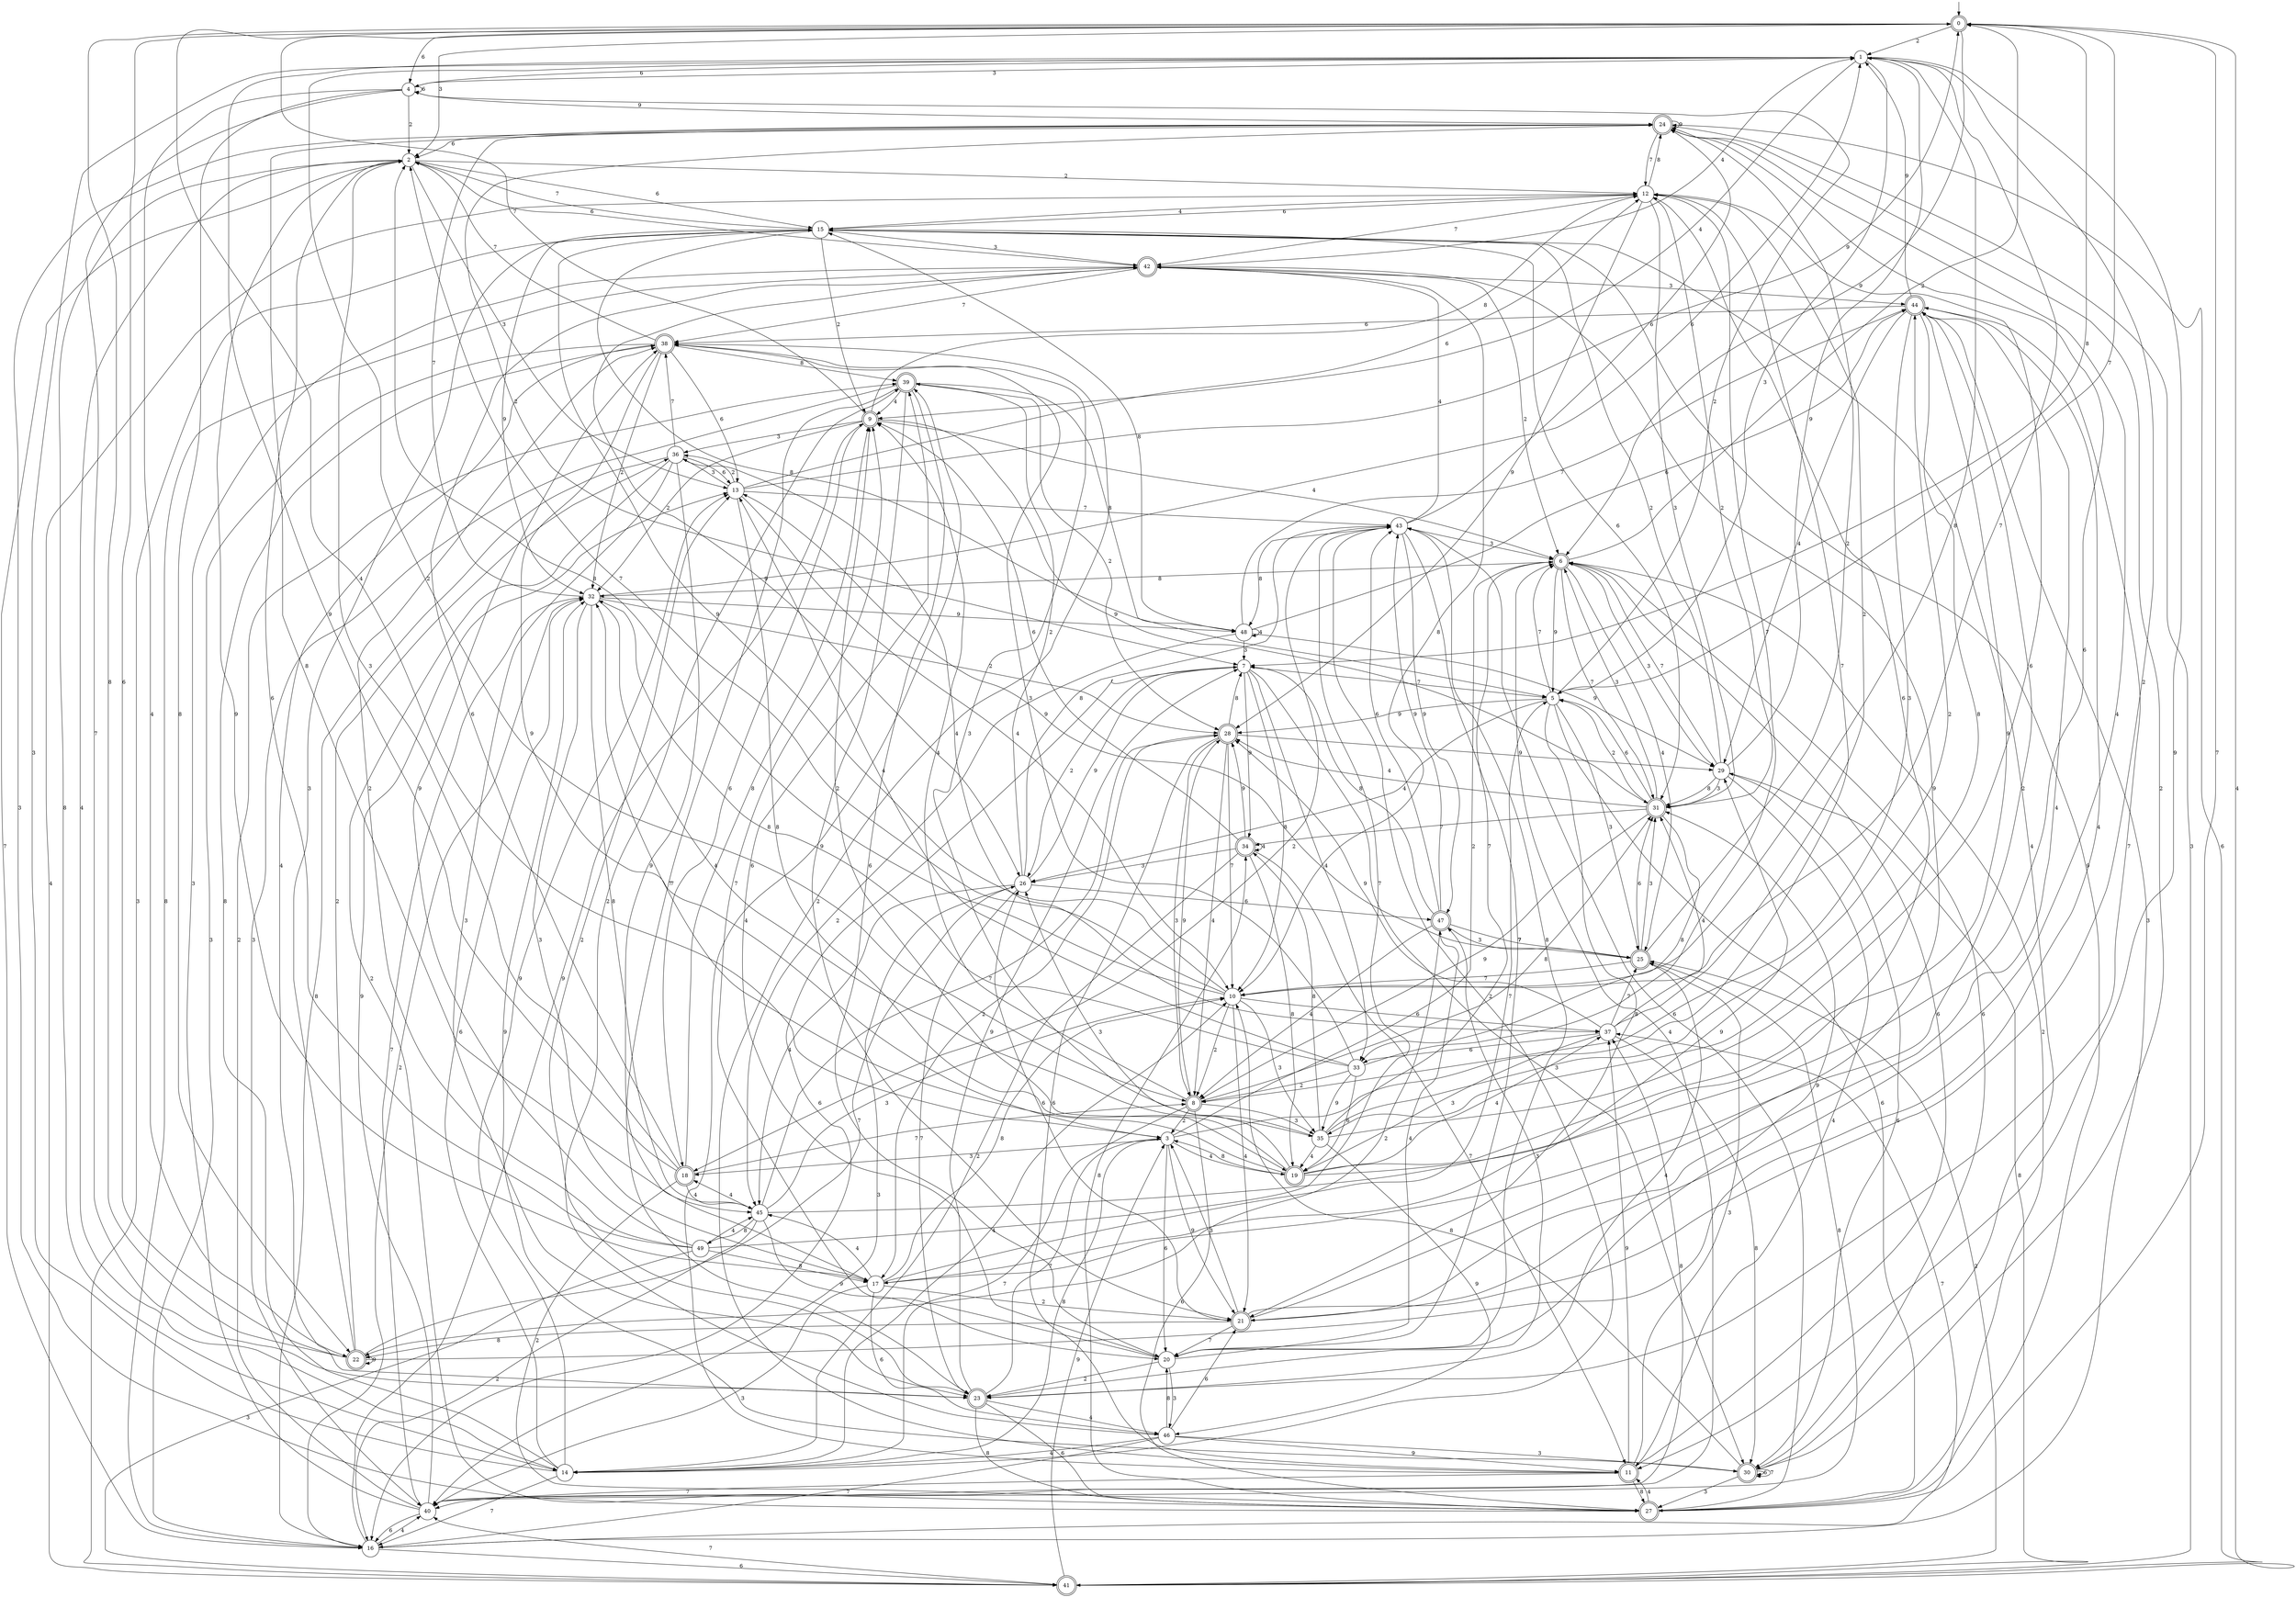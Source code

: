 digraph g {

	s0 [shape="doublecircle" label="0"];
	s1 [shape="circle" label="1"];
	s2 [shape="circle" label="2"];
	s3 [shape="circle" label="3"];
	s4 [shape="circle" label="4"];
	s5 [shape="circle" label="5"];
	s6 [shape="doublecircle" label="6"];
	s7 [shape="circle" label="7"];
	s8 [shape="doublecircle" label="8"];
	s9 [shape="doublecircle" label="9"];
	s10 [shape="circle" label="10"];
	s11 [shape="doublecircle" label="11"];
	s12 [shape="circle" label="12"];
	s13 [shape="circle" label="13"];
	s14 [shape="circle" label="14"];
	s15 [shape="circle" label="15"];
	s16 [shape="circle" label="16"];
	s17 [shape="circle" label="17"];
	s18 [shape="doublecircle" label="18"];
	s19 [shape="doublecircle" label="19"];
	s20 [shape="circle" label="20"];
	s21 [shape="doublecircle" label="21"];
	s22 [shape="doublecircle" label="22"];
	s23 [shape="doublecircle" label="23"];
	s24 [shape="doublecircle" label="24"];
	s25 [shape="doublecircle" label="25"];
	s26 [shape="circle" label="26"];
	s27 [shape="doublecircle" label="27"];
	s28 [shape="doublecircle" label="28"];
	s29 [shape="circle" label="29"];
	s30 [shape="doublecircle" label="30"];
	s31 [shape="doublecircle" label="31"];
	s32 [shape="circle" label="32"];
	s33 [shape="circle" label="33"];
	s34 [shape="doublecircle" label="34"];
	s35 [shape="circle" label="35"];
	s36 [shape="circle" label="36"];
	s37 [shape="circle" label="37"];
	s38 [shape="doublecircle" label="38"];
	s39 [shape="doublecircle" label="39"];
	s40 [shape="circle" label="40"];
	s41 [shape="doublecircle" label="41"];
	s42 [shape="doublecircle" label="42"];
	s43 [shape="circle" label="43"];
	s44 [shape="doublecircle" label="44"];
	s45 [shape="circle" label="45"];
	s46 [shape="circle" label="46"];
	s47 [shape="doublecircle" label="47"];
	s48 [shape="circle" label="48"];
	s49 [shape="circle" label="49"];
	s0 -> s1 [label="2"];
	s0 -> s2 [label="3"];
	s0 -> s3 [label="4"];
	s0 -> s4 [label="6"];
	s0 -> s5 [label="7"];
	s0 -> s6 [label="9"];
	s0 -> s7 [label="8"];
	s1 -> s8 [label="2"];
	s1 -> s5 [label="3"];
	s1 -> s9 [label="4"];
	s1 -> s4 [label="6"];
	s1 -> s10 [label="7"];
	s1 -> s11 [label="9"];
	s1 -> s10 [label="8"];
	s2 -> s12 [label="2"];
	s2 -> s13 [label="3"];
	s2 -> s14 [label="4"];
	s2 -> s15 [label="6"];
	s2 -> s16 [label="7"];
	s2 -> s17 [label="9"];
	s2 -> s14 [label="8"];
	s3 -> s6 [label="2"];
	s3 -> s18 [label="3"];
	s3 -> s19 [label="4"];
	s3 -> s20 [label="6"];
	s3 -> s12 [label="7"];
	s3 -> s21 [label="9"];
	s3 -> s14 [label="8"];
	s4 -> s2 [label="2"];
	s4 -> s1 [label="3"];
	s4 -> s22 [label="4"];
	s4 -> s4 [label="6"];
	s4 -> s23 [label="7"];
	s4 -> s24 [label="9"];
	s4 -> s22 [label="8"];
	s5 -> s4 [label="2"];
	s5 -> s25 [label="3"];
	s5 -> s26 [label="4"];
	s5 -> s27 [label="6"];
	s5 -> s6 [label="7"];
	s5 -> s28 [label="9"];
	s5 -> s21 [label="8"];
	s6 -> s0 [label="2"];
	s6 -> s29 [label="3"];
	s6 -> s25 [label="4"];
	s6 -> s30 [label="6"];
	s6 -> s31 [label="7"];
	s6 -> s5 [label="9"];
	s6 -> s32 [label="8"];
	s7 -> s26 [label="2"];
	s7 -> s30 [label="3"];
	s7 -> s33 [label="4"];
	s7 -> s16 [label="6"];
	s7 -> s5 [label="7"];
	s7 -> s34 [label="9"];
	s7 -> s10 [label="8"];
	s8 -> s3 [label="2"];
	s8 -> s35 [label="3"];
	s8 -> s9 [label="4"];
	s8 -> s27 [label="6"];
	s8 -> s14 [label="7"];
	s8 -> s28 [label="9"];
	s8 -> s31 [label="8"];
	s9 -> s32 [label="2"];
	s9 -> s36 [label="3"];
	s9 -> s6 [label="4"];
	s9 -> s18 [label="6"];
	s9 -> s0 [label="7"];
	s9 -> s31 [label="9"];
	s9 -> s12 [label="8"];
	s10 -> s8 [label="2"];
	s10 -> s35 [label="3"];
	s10 -> s21 [label="4"];
	s10 -> s37 [label="6"];
	s10 -> s2 [label="7"];
	s10 -> s15 [label="9"];
	s10 -> s2 [label="8"];
	s11 -> s38 [label="2"];
	s11 -> s25 [label="3"];
	s11 -> s39 [label="4"];
	s11 -> s6 [label="6"];
	s11 -> s40 [label="7"];
	s11 -> s37 [label="9"];
	s11 -> s27 [label="8"];
	s12 -> s31 [label="2"];
	s12 -> s31 [label="3"];
	s12 -> s41 [label="4"];
	s12 -> s15 [label="6"];
	s12 -> s42 [label="7"];
	s12 -> s28 [label="9"];
	s12 -> s24 [label="8"];
	s13 -> s36 [label="2"];
	s13 -> s36 [label="3"];
	s13 -> s10 [label="4"];
	s13 -> s12 [label="6"];
	s13 -> s43 [label="7"];
	s13 -> s0 [label="9"];
	s13 -> s19 [label="8"];
	s14 -> s43 [label="2"];
	s14 -> s1 [label="3"];
	s14 -> s10 [label="4"];
	s14 -> s32 [label="6"];
	s14 -> s16 [label="7"];
	s14 -> s13 [label="9"];
	s14 -> s38 [label="8"];
	s15 -> s9 [label="2"];
	s15 -> s42 [label="3"];
	s15 -> s12 [label="4"];
	s15 -> s31 [label="6"];
	s15 -> s2 [label="7"];
	s15 -> s32 [label="9"];
	s15 -> s5 [label="8"];
	s16 -> s32 [label="2"];
	s16 -> s44 [label="3"];
	s16 -> s40 [label="4"];
	s16 -> s41 [label="6"];
	s16 -> s37 [label="7"];
	s16 -> s9 [label="9"];
	s16 -> s42 [label="8"];
	s17 -> s21 [label="2"];
	s17 -> s40 [label="3"];
	s17 -> s45 [label="4"];
	s17 -> s46 [label="6"];
	s17 -> s5 [label="7"];
	s17 -> s29 [label="9"];
	s17 -> s10 [label="8"];
	s18 -> s27 [label="2"];
	s18 -> s2 [label="3"];
	s18 -> s45 [label="4"];
	s18 -> s42 [label="6"];
	s18 -> s8 [label="7"];
	s18 -> s1 [label="9"];
	s18 -> s9 [label="8"];
	s19 -> s9 [label="2"];
	s19 -> s26 [label="3"];
	s19 -> s37 [label="4"];
	s19 -> s24 [label="6"];
	s19 -> s32 [label="7"];
	s19 -> s44 [label="9"];
	s19 -> s3 [label="8"];
	s20 -> s23 [label="2"];
	s20 -> s46 [label="3"];
	s20 -> s47 [label="4"];
	s20 -> s39 [label="6"];
	s20 -> s9 [label="7"];
	s20 -> s31 [label="9"];
	s20 -> s43 [label="8"];
	s21 -> s1 [label="2"];
	s21 -> s3 [label="3"];
	s21 -> s44 [label="4"];
	s21 -> s26 [label="6"];
	s21 -> s20 [label="7"];
	s21 -> s42 [label="9"];
	s21 -> s22 [label="8"];
	s22 -> s36 [label="2"];
	s22 -> s15 [label="3"];
	s22 -> s44 [label="4"];
	s22 -> s0 [label="6"];
	s22 -> s26 [label="7"];
	s22 -> s22 [label="9"];
	s22 -> s0 [label="8"];
	s23 -> s13 [label="2"];
	s23 -> s47 [label="3"];
	s23 -> s46 [label="4"];
	s23 -> s27 [label="6"];
	s23 -> s3 [label="7"];
	s23 -> s7 [label="9"];
	s23 -> s27 [label="8"];
	s24 -> s7 [label="2"];
	s24 -> s41 [label="3"];
	s24 -> s21 [label="4"];
	s24 -> s2 [label="6"];
	s24 -> s12 [label="7"];
	s24 -> s24 [label="9"];
	s24 -> s45 [label="8"];
	s25 -> s24 [label="2"];
	s25 -> s31 [label="3"];
	s25 -> s23 [label="4"];
	s25 -> s31 [label="6"];
	s25 -> s10 [label="7"];
	s25 -> s13 [label="9"];
	s25 -> s40 [label="8"];
	s26 -> s39 [label="2"];
	s26 -> s40 [label="3"];
	s26 -> s45 [label="4"];
	s26 -> s47 [label="6"];
	s26 -> s23 [label="7"];
	s26 -> s7 [label="9"];
	s26 -> s43 [label="8"];
	s27 -> s6 [label="2"];
	s27 -> s24 [label="3"];
	s27 -> s11 [label="4"];
	s27 -> s43 [label="6"];
	s27 -> s0 [label="7"];
	s27 -> s15 [label="9"];
	s27 -> s34 [label="8"];
	s28 -> s17 [label="2"];
	s28 -> s8 [label="3"];
	s28 -> s8 [label="4"];
	s28 -> s11 [label="6"];
	s28 -> s10 [label="7"];
	s28 -> s29 [label="9"];
	s28 -> s7 [label="8"];
	s29 -> s15 [label="2"];
	s29 -> s31 [label="3"];
	s29 -> s11 [label="4"];
	s29 -> s30 [label="6"];
	s29 -> s6 [label="7"];
	s29 -> s1 [label="9"];
	s29 -> s31 [label="8"];
	s30 -> s24 [label="2"];
	s30 -> s27 [label="3"];
	s30 -> s15 [label="4"];
	s30 -> s30 [label="6"];
	s30 -> s30 [label="7"];
	s30 -> s32 [label="9"];
	s30 -> s10 [label="8"];
	s31 -> s5 [label="2"];
	s31 -> s6 [label="3"];
	s31 -> s28 [label="4"];
	s31 -> s5 [label="6"];
	s31 -> s34 [label="7"];
	s31 -> s8 [label="9"];
	s31 -> s33 [label="8"];
	s32 -> s28 [label="2"];
	s32 -> s17 [label="3"];
	s32 -> s35 [label="4"];
	s32 -> s1 [label="6"];
	s32 -> s24 [label="7"];
	s32 -> s48 [label="9"];
	s32 -> s45 [label="8"];
	s33 -> s8 [label="2"];
	s33 -> s38 [label="3"];
	s33 -> s13 [label="4"];
	s33 -> s19 [label="6"];
	s33 -> s12 [label="7"];
	s33 -> s35 [label="9"];
	s33 -> s32 [label="8"];
	s34 -> s14 [label="2"];
	s34 -> s26 [label="3"];
	s34 -> s34 [label="4"];
	s34 -> s9 [label="6"];
	s34 -> s11 [label="7"];
	s34 -> s28 [label="9"];
	s34 -> s19 [label="8"];
	s35 -> s44 [label="2"];
	s35 -> s38 [label="3"];
	s35 -> s19 [label="4"];
	s35 -> s12 [label="6"];
	s35 -> s6 [label="7"];
	s35 -> s46 [label="9"];
	s35 -> s34 [label="8"];
	s36 -> s27 [label="2"];
	s36 -> s23 [label="3"];
	s36 -> s37 [label="4"];
	s36 -> s13 [label="6"];
	s36 -> s38 [label="7"];
	s36 -> s17 [label="9"];
	s36 -> s16 [label="8"];
	s37 -> s12 [label="2"];
	s37 -> s19 [label="3"];
	s37 -> s31 [label="4"];
	s37 -> s33 [label="6"];
	s37 -> s25 [label="7"];
	s37 -> s28 [label="9"];
	s37 -> s30 [label="8"];
	s38 -> s32 [label="2"];
	s38 -> s16 [label="3"];
	s38 -> s23 [label="4"];
	s38 -> s13 [label="6"];
	s38 -> s2 [label="7"];
	s38 -> s3 [label="9"];
	s38 -> s39 [label="8"];
	s39 -> s28 [label="2"];
	s39 -> s40 [label="3"];
	s39 -> s9 [label="4"];
	s39 -> s20 [label="6"];
	s39 -> s23 [label="7"];
	s39 -> s21 [label="9"];
	s39 -> s48 [label="8"];
	s40 -> s39 [label="2"];
	s40 -> s42 [label="3"];
	s40 -> s6 [label="4"];
	s40 -> s16 [label="6"];
	s40 -> s32 [label="7"];
	s40 -> s13 [label="9"];
	s40 -> s37 [label="8"];
	s41 -> s25 [label="2"];
	s41 -> s15 [label="3"];
	s41 -> s0 [label="4"];
	s41 -> s24 [label="6"];
	s41 -> s40 [label="7"];
	s41 -> s3 [label="9"];
	s41 -> s29 [label="8"];
	s42 -> s6 [label="2"];
	s42 -> s44 [label="3"];
	s42 -> s1 [label="4"];
	s42 -> s2 [label="6"];
	s42 -> s38 [label="7"];
	s42 -> s26 [label="9"];
	s42 -> s10 [label="8"];
	s43 -> s18 [label="2"];
	s43 -> s6 [label="3"];
	s43 -> s42 [label="4"];
	s43 -> s24 [label="6"];
	s43 -> s20 [label="7"];
	s43 -> s47 [label="9"];
	s43 -> s48 [label="8"];
	s44 -> s17 [label="2"];
	s44 -> s8 [label="3"];
	s44 -> s29 [label="4"];
	s44 -> s38 [label="6"];
	s44 -> s23 [label="7"];
	s44 -> s1 [label="9"];
	s44 -> s35 [label="8"];
	s45 -> s16 [label="2"];
	s45 -> s10 [label="3"];
	s45 -> s18 [label="4"];
	s45 -> s12 [label="6"];
	s45 -> s28 [label="7"];
	s45 -> s20 [label="9"];
	s45 -> s49 [label="8"];
	s46 -> s39 [label="2"];
	s46 -> s30 [label="3"];
	s46 -> s14 [label="4"];
	s46 -> s21 [label="6"];
	s46 -> s16 [label="7"];
	s46 -> s11 [label="9"];
	s46 -> s20 [label="8"];
	s47 -> s22 [label="2"];
	s47 -> s25 [label="3"];
	s47 -> s8 [label="4"];
	s47 -> s43 [label="6"];
	s47 -> s25 [label="7"];
	s47 -> s43 [label="9"];
	s47 -> s7 [label="8"];
	s48 -> s45 [label="2"];
	s48 -> s7 [label="3"];
	s48 -> s48 [label="4"];
	s48 -> s44 [label="6"];
	s48 -> s44 [label="7"];
	s48 -> s29 [label="9"];
	s48 -> s15 [label="8"];
	s49 -> s38 [label="2"];
	s49 -> s41 [label="3"];
	s49 -> s45 [label="4"];
	s49 -> s2 [label="6"];
	s49 -> s43 [label="7"];
	s49 -> s38 [label="9"];
	s49 -> s17 [label="8"];

__start0 [label="" shape="none" width="0" height="0"];
__start0 -> s0;

}
